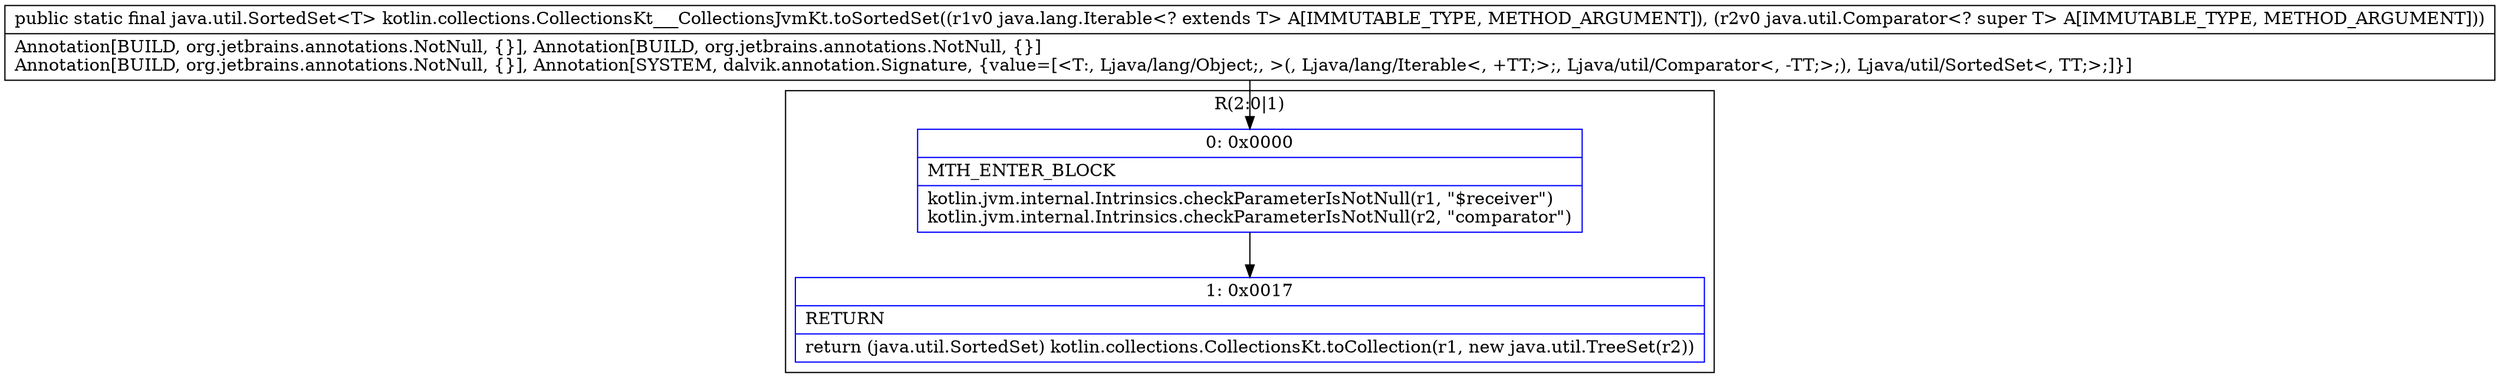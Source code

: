 digraph "CFG forkotlin.collections.CollectionsKt___CollectionsJvmKt.toSortedSet(Ljava\/lang\/Iterable;Ljava\/util\/Comparator;)Ljava\/util\/SortedSet;" {
subgraph cluster_Region_2050410227 {
label = "R(2:0|1)";
node [shape=record,color=blue];
Node_0 [shape=record,label="{0\:\ 0x0000|MTH_ENTER_BLOCK\l|kotlin.jvm.internal.Intrinsics.checkParameterIsNotNull(r1, \"$receiver\")\lkotlin.jvm.internal.Intrinsics.checkParameterIsNotNull(r2, \"comparator\")\l}"];
Node_1 [shape=record,label="{1\:\ 0x0017|RETURN\l|return (java.util.SortedSet) kotlin.collections.CollectionsKt.toCollection(r1, new java.util.TreeSet(r2))\l}"];
}
MethodNode[shape=record,label="{public static final java.util.SortedSet\<T\> kotlin.collections.CollectionsKt___CollectionsJvmKt.toSortedSet((r1v0 java.lang.Iterable\<? extends T\> A[IMMUTABLE_TYPE, METHOD_ARGUMENT]), (r2v0 java.util.Comparator\<? super T\> A[IMMUTABLE_TYPE, METHOD_ARGUMENT]))  | Annotation[BUILD, org.jetbrains.annotations.NotNull, \{\}], Annotation[BUILD, org.jetbrains.annotations.NotNull, \{\}]\lAnnotation[BUILD, org.jetbrains.annotations.NotNull, \{\}], Annotation[SYSTEM, dalvik.annotation.Signature, \{value=[\<T:, Ljava\/lang\/Object;, \>(, Ljava\/lang\/Iterable\<, +TT;\>;, Ljava\/util\/Comparator\<, \-TT;\>;), Ljava\/util\/SortedSet\<, TT;\>;]\}]\l}"];
MethodNode -> Node_0;
Node_0 -> Node_1;
}

